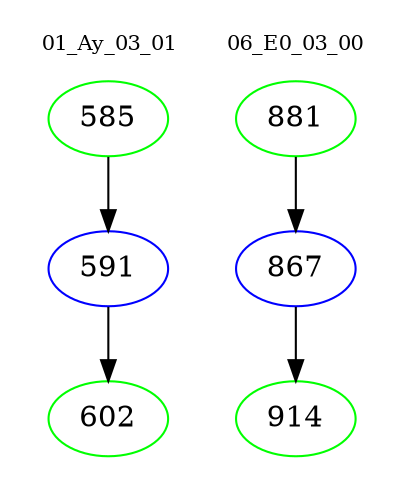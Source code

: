 digraph{
subgraph cluster_0 {
color = white
label = "01_Ay_03_01";
fontsize=10;
T0_585 [label="585", color="green"]
T0_585 -> T0_591 [color="black"]
T0_591 [label="591", color="blue"]
T0_591 -> T0_602 [color="black"]
T0_602 [label="602", color="green"]
}
subgraph cluster_1 {
color = white
label = "06_E0_03_00";
fontsize=10;
T1_881 [label="881", color="green"]
T1_881 -> T1_867 [color="black"]
T1_867 [label="867", color="blue"]
T1_867 -> T1_914 [color="black"]
T1_914 [label="914", color="green"]
}
}
